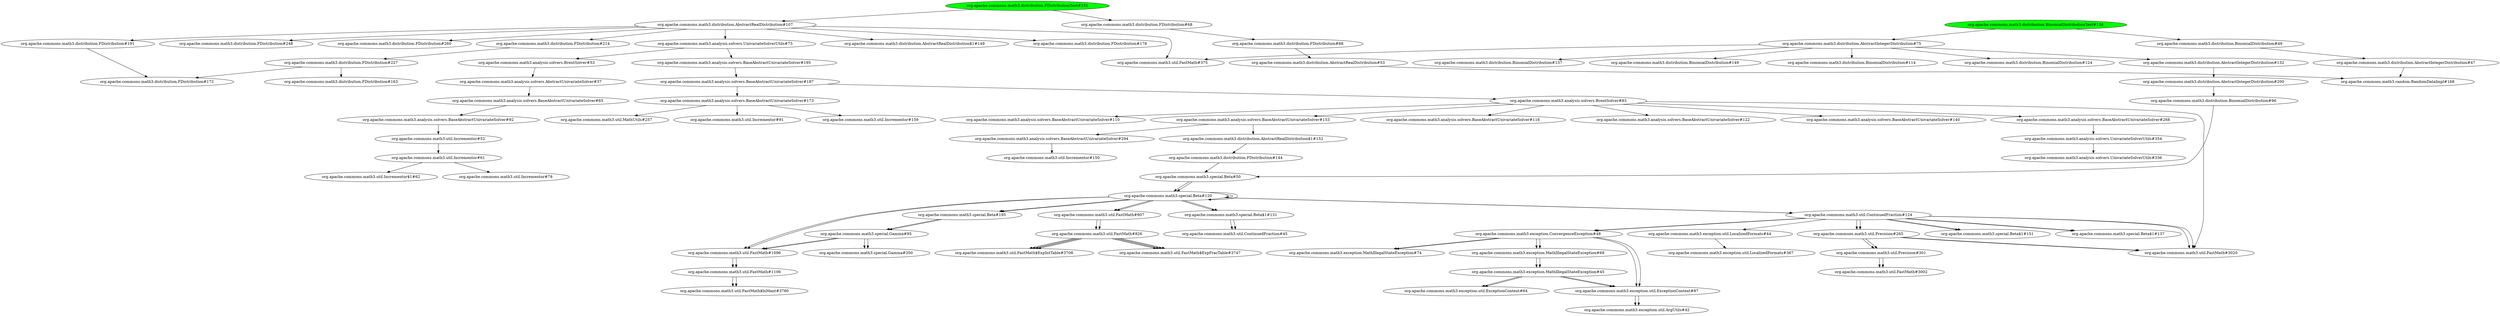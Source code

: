 digraph "cg/org.apache.commons.math3.distribution.FDistributionTest#151"
{
	"org.apache.commons.math3.distribution.FDistributionTest#151" [style=filled,fillcolor=green];
	"org.apache.commons.math3.distribution.FDistributionTest#151" -> "org.apache.commons.math3.distribution.FDistribution#68";
	"org.apache.commons.math3.distribution.FDistribution#68" -> "org.apache.commons.math3.distribution.FDistribution#88";
	"org.apache.commons.math3.distribution.FDistribution#88" -> "org.apache.commons.math3.distribution.AbstractRealDistribution#53";
	"org.apache.commons.math3.distribution.AbstractRealDistribution#53" -> "org.apache.commons.math3.random.RandomDataImpl#168";
	"org.apache.commons.math3.distribution.FDistributionTest#151" -> "org.apache.commons.math3.distribution.AbstractRealDistribution#107";
	"org.apache.commons.math3.distribution.AbstractRealDistribution#107" -> "org.apache.commons.math3.distribution.FDistribution#248";
	"org.apache.commons.math3.distribution.AbstractRealDistribution#107" -> "org.apache.commons.math3.distribution.FDistribution#260";
	"org.apache.commons.math3.distribution.AbstractRealDistribution#107" -> "org.apache.commons.math3.distribution.FDistribution#191";
	"org.apache.commons.math3.distribution.FDistribution#191" -> "org.apache.commons.math3.distribution.FDistribution#172";
	"org.apache.commons.math3.distribution.AbstractRealDistribution#107" -> "org.apache.commons.math3.distribution.FDistribution#214";
	"org.apache.commons.math3.distribution.FDistribution#214" -> "org.apache.commons.math3.distribution.FDistribution#227";
	"org.apache.commons.math3.distribution.FDistribution#227" -> "org.apache.commons.math3.distribution.FDistribution#172";
	"org.apache.commons.math3.distribution.FDistribution#227" -> "org.apache.commons.math3.distribution.FDistribution#163";
	"org.apache.commons.math3.distribution.AbstractRealDistribution#107" -> "org.apache.commons.math3.util.FastMath#375";
	"org.apache.commons.math3.distribution.AbstractRealDistribution#107" -> "org.apache.commons.math3.distribution.AbstractRealDistribution$1#149";
	"org.apache.commons.math3.distribution.AbstractRealDistribution#107" -> "org.apache.commons.math3.distribution.FDistribution#178";
	"org.apache.commons.math3.distribution.AbstractRealDistribution#107" -> "org.apache.commons.math3.analysis.solvers.UnivariateSolverUtils#73";
	"org.apache.commons.math3.analysis.solvers.UnivariateSolverUtils#73" -> "org.apache.commons.math3.analysis.solvers.BrentSolver#53";
	"org.apache.commons.math3.analysis.solvers.BrentSolver#53" -> "org.apache.commons.math3.analysis.solvers.AbstractUnivariateSolver#37";
	"org.apache.commons.math3.analysis.solvers.AbstractUnivariateSolver#37" -> "org.apache.commons.math3.analysis.solvers.BaseAbstractUnivariateSolver#65";
	"org.apache.commons.math3.analysis.solvers.BaseAbstractUnivariateSolver#65" -> "org.apache.commons.math3.analysis.solvers.BaseAbstractUnivariateSolver#92";
	"org.apache.commons.math3.analysis.solvers.BaseAbstractUnivariateSolver#92" -> "org.apache.commons.math3.util.Incrementor#52";
	"org.apache.commons.math3.util.Incrementor#52" -> "org.apache.commons.math3.util.Incrementor#61";
	"org.apache.commons.math3.util.Incrementor#61" -> "org.apache.commons.math3.util.Incrementor$1#62";
	"org.apache.commons.math3.util.Incrementor#61" -> "org.apache.commons.math3.util.Incrementor#78";
	"org.apache.commons.math3.analysis.solvers.UnivariateSolverUtils#73" -> "org.apache.commons.math3.analysis.solvers.BaseAbstractUnivariateSolver#195";
	"org.apache.commons.math3.analysis.solvers.BaseAbstractUnivariateSolver#195" -> "org.apache.commons.math3.analysis.solvers.BaseAbstractUnivariateSolver#187";
	"org.apache.commons.math3.analysis.solvers.BaseAbstractUnivariateSolver#187" -> "org.apache.commons.math3.analysis.solvers.BaseAbstractUnivariateSolver#173";
	"org.apache.commons.math3.analysis.solvers.BaseAbstractUnivariateSolver#173" -> "org.apache.commons.math3.util.MathUtils#257";
	"org.apache.commons.math3.analysis.solvers.BaseAbstractUnivariateSolver#173" -> "org.apache.commons.math3.util.Incrementor#91";
	"org.apache.commons.math3.analysis.solvers.BaseAbstractUnivariateSolver#173" -> "org.apache.commons.math3.util.Incrementor#159";
	"org.apache.commons.math3.analysis.solvers.BaseAbstractUnivariateSolver#187" -> "org.apache.commons.math3.analysis.solvers.BrentSolver#83";
	"org.apache.commons.math3.analysis.solvers.BrentSolver#83" -> "org.apache.commons.math3.analysis.solvers.BaseAbstractUnivariateSolver#110";
	"org.apache.commons.math3.analysis.solvers.BrentSolver#83" -> "org.apache.commons.math3.analysis.solvers.BaseAbstractUnivariateSolver#116";
	"org.apache.commons.math3.analysis.solvers.BrentSolver#83" -> "org.apache.commons.math3.analysis.solvers.BaseAbstractUnivariateSolver#122";
	"org.apache.commons.math3.analysis.solvers.BrentSolver#83" -> "org.apache.commons.math3.analysis.solvers.BaseAbstractUnivariateSolver#140";
	"org.apache.commons.math3.analysis.solvers.BrentSolver#83" -> "org.apache.commons.math3.analysis.solvers.BaseAbstractUnivariateSolver#268";
	"org.apache.commons.math3.analysis.solvers.BaseAbstractUnivariateSolver#268" -> "org.apache.commons.math3.analysis.solvers.UnivariateSolverUtils#354";
	"org.apache.commons.math3.analysis.solvers.UnivariateSolverUtils#354" -> "org.apache.commons.math3.analysis.solvers.UnivariateSolverUtils#336";
	"org.apache.commons.math3.analysis.solvers.BrentSolver#83" -> "org.apache.commons.math3.analysis.solvers.BaseAbstractUnivariateSolver#153";
	"org.apache.commons.math3.analysis.solvers.BaseAbstractUnivariateSolver#153" -> "org.apache.commons.math3.analysis.solvers.BaseAbstractUnivariateSolver#294";
	"org.apache.commons.math3.analysis.solvers.BaseAbstractUnivariateSolver#294" -> "org.apache.commons.math3.util.Incrementor#150";
	"org.apache.commons.math3.analysis.solvers.BaseAbstractUnivariateSolver#153" -> "org.apache.commons.math3.distribution.AbstractRealDistribution$1#152";
	"org.apache.commons.math3.distribution.AbstractRealDistribution$1#152" -> "org.apache.commons.math3.distribution.FDistribution#144";
	"org.apache.commons.math3.distribution.FDistribution#144" -> "org.apache.commons.math3.special.Beta#50";
	"org.apache.commons.math3.special.Beta#50" -> "org.apache.commons.math3.special.Beta#120";
	"org.apache.commons.math3.special.Beta#120" -> "org.apache.commons.math3.special.Beta$1#131";
	"org.apache.commons.math3.special.Beta$1#131" -> "org.apache.commons.math3.util.ContinuedFraction#45";
	"org.apache.commons.math3.special.Beta#120" -> "org.apache.commons.math3.util.FastMath#1096";
	"org.apache.commons.math3.util.FastMath#1096" -> "org.apache.commons.math3.util.FastMath#1106";
	"org.apache.commons.math3.util.FastMath#1106" -> "org.apache.commons.math3.util.FastMath$lnMant#3780";
	"org.apache.commons.math3.special.Beta#120" -> "org.apache.commons.math3.special.Beta#195";
	"org.apache.commons.math3.special.Beta#195" -> "org.apache.commons.math3.special.Gamma#95";
	"org.apache.commons.math3.special.Gamma#95" -> "org.apache.commons.math3.special.Gamma#350";
	"org.apache.commons.math3.special.Gamma#95" -> "org.apache.commons.math3.util.FastMath#1096";
	"org.apache.commons.math3.special.Beta#120" -> "org.apache.commons.math3.util.FastMath#807";
	"org.apache.commons.math3.util.FastMath#807" -> "org.apache.commons.math3.util.FastMath#826";
	"org.apache.commons.math3.special.Beta#120" -> "org.apache.commons.math3.util.ContinuedFraction#124";
	"org.apache.commons.math3.util.ContinuedFraction#124" -> "org.apache.commons.math3.special.Beta$1#151";
	"org.apache.commons.math3.util.ContinuedFraction#124" -> "org.apache.commons.math3.util.Precision#265";
	"org.apache.commons.math3.util.Precision#265" -> "org.apache.commons.math3.util.Precision#301";
	"org.apache.commons.math3.util.Precision#301" -> "org.apache.commons.math3.util.FastMath#3002";
	"org.apache.commons.math3.util.Precision#265" -> "org.apache.commons.math3.util.FastMath#3020";
	"org.apache.commons.math3.util.ContinuedFraction#124" -> "org.apache.commons.math3.special.Beta$1#137";
	"org.apache.commons.math3.util.ContinuedFraction#124" -> "org.apache.commons.math3.util.FastMath#3020";
	"org.apache.commons.math3.analysis.solvers.BrentSolver#83" -> "org.apache.commons.math3.util.FastMath#3020";
	"org.apache.commons.math3.special.Beta#120" -> "org.apache.commons.math3.special.Beta#120";
	"org.apache.commons.math3.util.FastMath#826" -> "org.apache.commons.math3.util.FastMath$ExpIntTable#3708";
	"org.apache.commons.math3.util.FastMath#826" -> "org.apache.commons.math3.util.FastMath$ExpIntTable#3708";
	"org.apache.commons.math3.util.FastMath#826" -> "org.apache.commons.math3.util.FastMath$ExpFracTable#3747";
	"org.apache.commons.math3.util.FastMath#826" -> "org.apache.commons.math3.util.FastMath$ExpFracTable#3747";
	"org.apache.commons.math3.util.ContinuedFraction#124" -> "org.apache.commons.math3.exception.ConvergenceException#48";
	"org.apache.commons.math3.exception.ConvergenceException#48" -> "org.apache.commons.math3.exception.MathIllegalStateException#69";
	"org.apache.commons.math3.exception.MathIllegalStateException#69" -> "org.apache.commons.math3.exception.MathIllegalStateException#45";
	"org.apache.commons.math3.exception.MathIllegalStateException#45" -> "org.apache.commons.math3.exception.util.ExceptionContext#64";
	"org.apache.commons.math3.exception.MathIllegalStateException#45" -> "org.apache.commons.math3.exception.util.ExceptionContext#87";
	"org.apache.commons.math3.exception.util.ExceptionContext#87" -> "org.apache.commons.math3.exception.util.ArgUtils#42";
	"org.apache.commons.math3.exception.ConvergenceException#48" -> "org.apache.commons.math3.exception.MathIllegalStateException#74";
	"org.apache.commons.math3.exception.ConvergenceException#48" -> "org.apache.commons.math3.exception.util.ExceptionContext#87";
	"org.apache.commons.math3.distribution.BinomialDistributionTest#138" [style=filled,fillcolor=green];
	"org.apache.commons.math3.distribution.BinomialDistributionTest#138" -> "org.apache.commons.math3.distribution.BinomialDistribution#49";
	"org.apache.commons.math3.distribution.BinomialDistribution#49" -> "org.apache.commons.math3.distribution.AbstractIntegerDistribution#47";
	"org.apache.commons.math3.distribution.AbstractIntegerDistribution#47" -> "org.apache.commons.math3.random.RandomDataImpl#168";
	"org.apache.commons.math3.distribution.BinomialDistributionTest#138" -> "org.apache.commons.math3.distribution.AbstractIntegerDistribution#75";
	"org.apache.commons.math3.distribution.AbstractIntegerDistribution#75" -> "org.apache.commons.math3.distribution.BinomialDistribution#137";
	"org.apache.commons.math3.distribution.AbstractIntegerDistribution#75" -> "org.apache.commons.math3.distribution.BinomialDistribution#149";
	"org.apache.commons.math3.distribution.AbstractIntegerDistribution#75" -> "org.apache.commons.math3.distribution.BinomialDistribution#114";
	"org.apache.commons.math3.distribution.AbstractIntegerDistribution#75" -> "org.apache.commons.math3.distribution.BinomialDistribution#124";
	"org.apache.commons.math3.distribution.AbstractIntegerDistribution#75" -> "org.apache.commons.math3.util.FastMath#375";
	"org.apache.commons.math3.distribution.AbstractIntegerDistribution#75" -> "org.apache.commons.math3.distribution.AbstractIntegerDistribution#132";
	"org.apache.commons.math3.distribution.AbstractIntegerDistribution#132" -> "org.apache.commons.math3.distribution.AbstractIntegerDistribution#200";
	"org.apache.commons.math3.distribution.AbstractIntegerDistribution#200" -> "org.apache.commons.math3.distribution.BinomialDistribution#96";
	"org.apache.commons.math3.distribution.BinomialDistribution#96" -> "org.apache.commons.math3.special.Beta#50";
	"org.apache.commons.math3.special.Beta#50" -> "org.apache.commons.math3.special.Beta#120";
	"org.apache.commons.math3.special.Beta#120" -> "org.apache.commons.math3.special.Beta#120";
	"org.apache.commons.math3.special.Beta#120" -> "org.apache.commons.math3.special.Beta$1#131";
	"org.apache.commons.math3.special.Beta$1#131" -> "org.apache.commons.math3.util.ContinuedFraction#45";
	"org.apache.commons.math3.special.Beta#120" -> "org.apache.commons.math3.util.FastMath#1096";
	"org.apache.commons.math3.util.FastMath#1096" -> "org.apache.commons.math3.util.FastMath#1106";
	"org.apache.commons.math3.util.FastMath#1106" -> "org.apache.commons.math3.util.FastMath$lnMant#3780";
	"org.apache.commons.math3.special.Beta#120" -> "org.apache.commons.math3.special.Beta#195";
	"org.apache.commons.math3.special.Beta#195" -> "org.apache.commons.math3.special.Gamma#95";
	"org.apache.commons.math3.special.Gamma#95" -> "org.apache.commons.math3.special.Gamma#350";
	"org.apache.commons.math3.special.Gamma#95" -> "org.apache.commons.math3.util.FastMath#1096";
	"org.apache.commons.math3.special.Beta#120" -> "org.apache.commons.math3.util.FastMath#807";
	"org.apache.commons.math3.util.FastMath#807" -> "org.apache.commons.math3.util.FastMath#826";
	"org.apache.commons.math3.util.FastMath#826" -> "org.apache.commons.math3.util.FastMath$ExpIntTable#3708";
	"org.apache.commons.math3.util.FastMath#826" -> "org.apache.commons.math3.util.FastMath$ExpIntTable#3708";
	"org.apache.commons.math3.util.FastMath#826" -> "org.apache.commons.math3.util.FastMath$ExpFracTable#3747";
	"org.apache.commons.math3.util.FastMath#826" -> "org.apache.commons.math3.util.FastMath$ExpFracTable#3747";
	"org.apache.commons.math3.special.Beta#120" -> "org.apache.commons.math3.util.ContinuedFraction#124";
	"org.apache.commons.math3.util.ContinuedFraction#124" -> "org.apache.commons.math3.special.Beta$1#151";
	"org.apache.commons.math3.util.ContinuedFraction#124" -> "org.apache.commons.math3.util.Precision#265";
	"org.apache.commons.math3.util.Precision#265" -> "org.apache.commons.math3.util.Precision#301";
	"org.apache.commons.math3.util.Precision#301" -> "org.apache.commons.math3.util.FastMath#3002";
	"org.apache.commons.math3.util.Precision#265" -> "org.apache.commons.math3.util.FastMath#3020";
	"org.apache.commons.math3.util.ContinuedFraction#124" -> "org.apache.commons.math3.special.Beta$1#137";
	"org.apache.commons.math3.util.ContinuedFraction#124" -> "org.apache.commons.math3.util.FastMath#3020";
	"org.apache.commons.math3.util.ContinuedFraction#124" -> "org.apache.commons.math3.exception.util.LocalizedFormats#44";
	"org.apache.commons.math3.exception.util.LocalizedFormats#44" -> "org.apache.commons.math3.exception.util.LocalizedFormats#367";
	"org.apache.commons.math3.util.ContinuedFraction#124" -> "org.apache.commons.math3.exception.ConvergenceException#48";
	"org.apache.commons.math3.exception.ConvergenceException#48" -> "org.apache.commons.math3.exception.MathIllegalStateException#69";
	"org.apache.commons.math3.exception.MathIllegalStateException#69" -> "org.apache.commons.math3.exception.MathIllegalStateException#45";
	"org.apache.commons.math3.exception.MathIllegalStateException#45" -> "org.apache.commons.math3.exception.util.ExceptionContext#64";
	"org.apache.commons.math3.exception.MathIllegalStateException#45" -> "org.apache.commons.math3.exception.util.ExceptionContext#87";
	"org.apache.commons.math3.exception.util.ExceptionContext#87" -> "org.apache.commons.math3.exception.util.ArgUtils#42";
	"org.apache.commons.math3.exception.ConvergenceException#48" -> "org.apache.commons.math3.exception.MathIllegalStateException#74";
	"org.apache.commons.math3.exception.ConvergenceException#48" -> "org.apache.commons.math3.exception.util.ExceptionContext#87";
}
